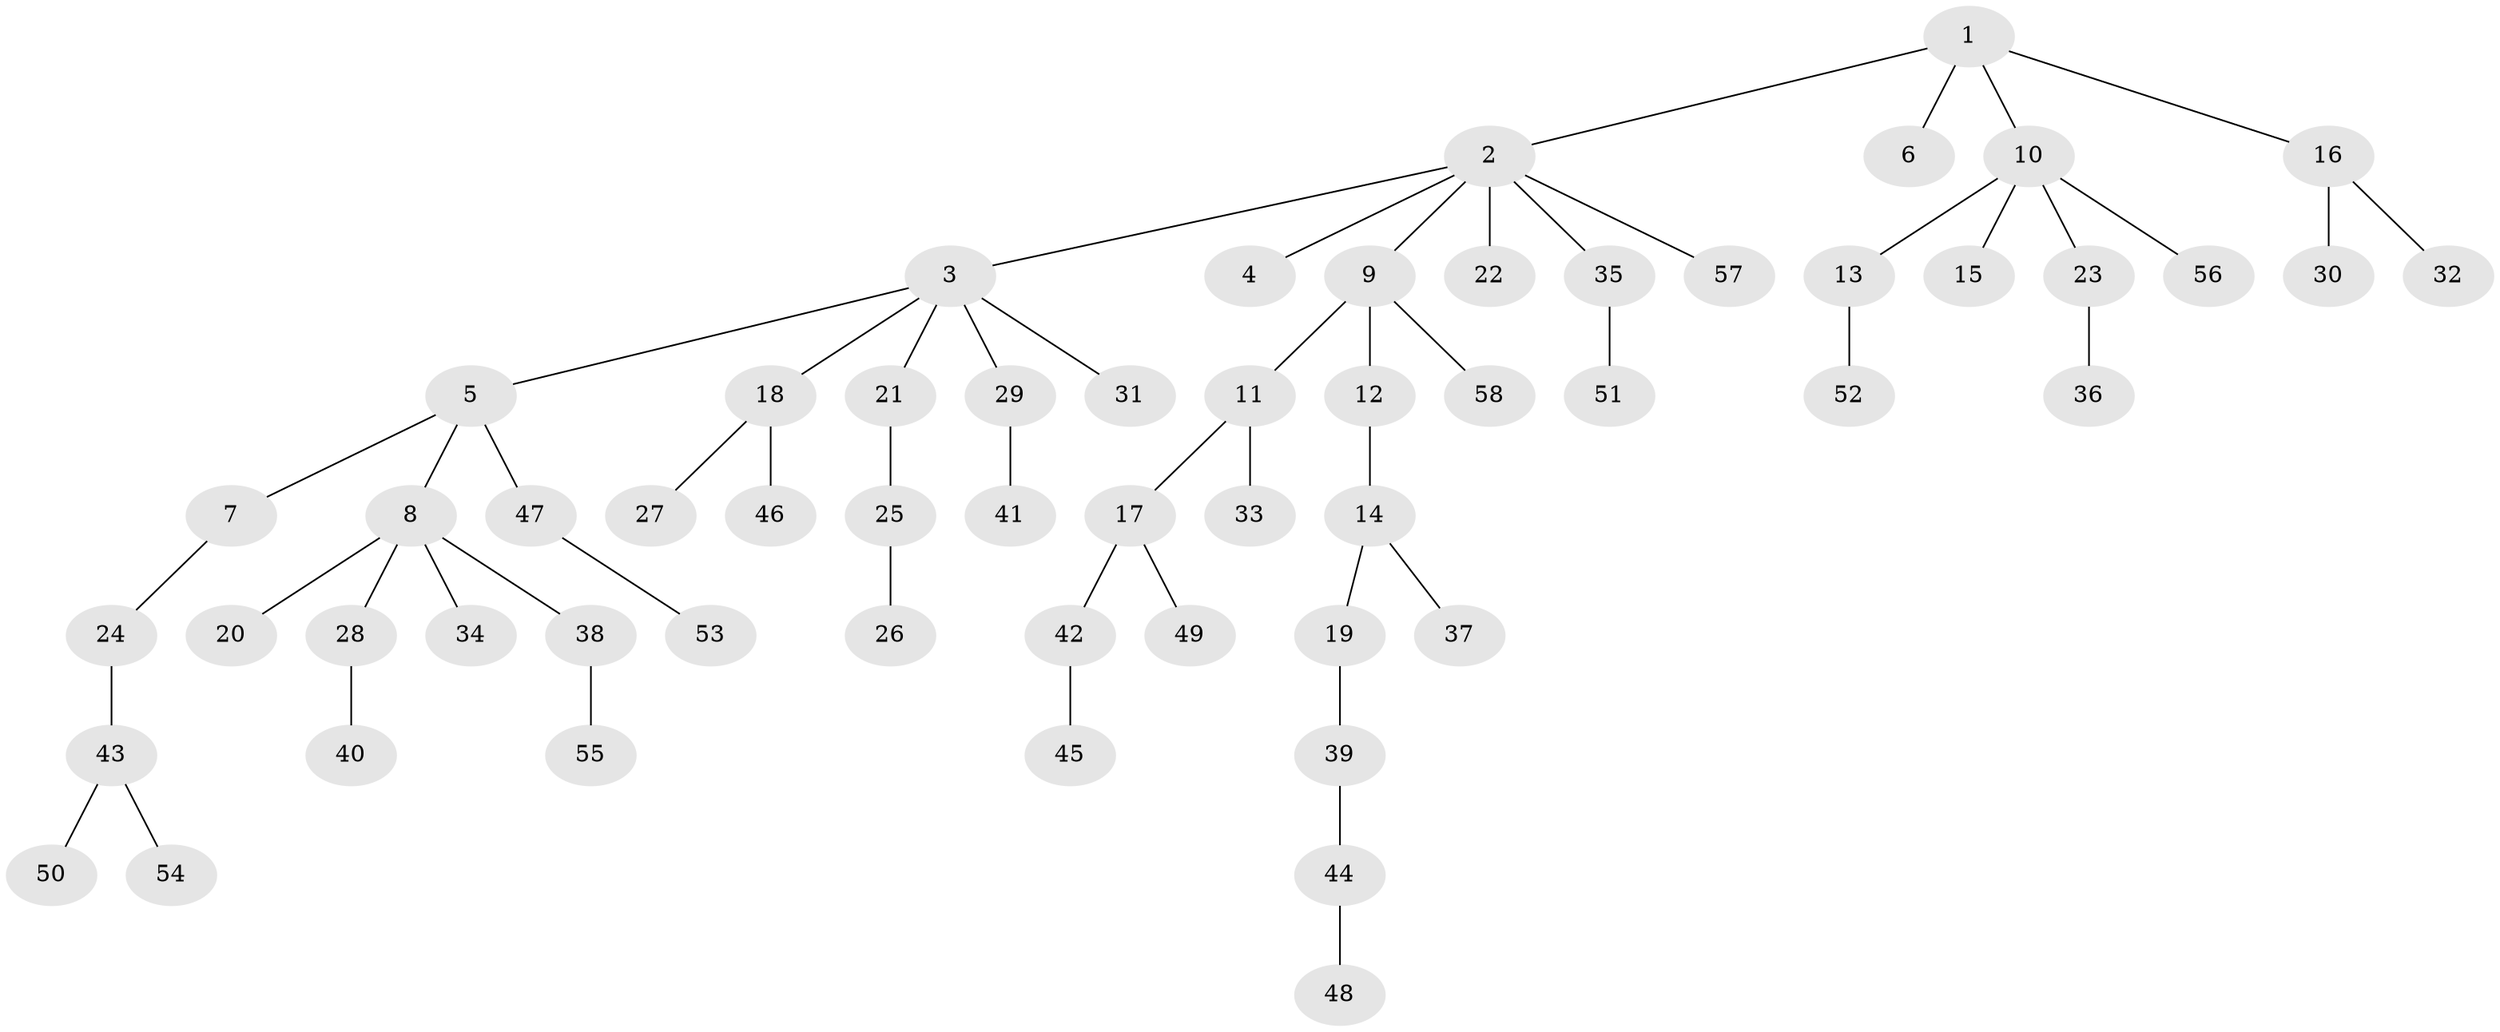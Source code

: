 // Generated by graph-tools (version 1.1) at 2025/26/03/09/25 03:26:24]
// undirected, 58 vertices, 57 edges
graph export_dot {
graph [start="1"]
  node [color=gray90,style=filled];
  1;
  2;
  3;
  4;
  5;
  6;
  7;
  8;
  9;
  10;
  11;
  12;
  13;
  14;
  15;
  16;
  17;
  18;
  19;
  20;
  21;
  22;
  23;
  24;
  25;
  26;
  27;
  28;
  29;
  30;
  31;
  32;
  33;
  34;
  35;
  36;
  37;
  38;
  39;
  40;
  41;
  42;
  43;
  44;
  45;
  46;
  47;
  48;
  49;
  50;
  51;
  52;
  53;
  54;
  55;
  56;
  57;
  58;
  1 -- 2;
  1 -- 6;
  1 -- 10;
  1 -- 16;
  2 -- 3;
  2 -- 4;
  2 -- 9;
  2 -- 22;
  2 -- 35;
  2 -- 57;
  3 -- 5;
  3 -- 18;
  3 -- 21;
  3 -- 29;
  3 -- 31;
  5 -- 7;
  5 -- 8;
  5 -- 47;
  7 -- 24;
  8 -- 20;
  8 -- 28;
  8 -- 34;
  8 -- 38;
  9 -- 11;
  9 -- 12;
  9 -- 58;
  10 -- 13;
  10 -- 15;
  10 -- 23;
  10 -- 56;
  11 -- 17;
  11 -- 33;
  12 -- 14;
  13 -- 52;
  14 -- 19;
  14 -- 37;
  16 -- 30;
  16 -- 32;
  17 -- 42;
  17 -- 49;
  18 -- 27;
  18 -- 46;
  19 -- 39;
  21 -- 25;
  23 -- 36;
  24 -- 43;
  25 -- 26;
  28 -- 40;
  29 -- 41;
  35 -- 51;
  38 -- 55;
  39 -- 44;
  42 -- 45;
  43 -- 50;
  43 -- 54;
  44 -- 48;
  47 -- 53;
}
